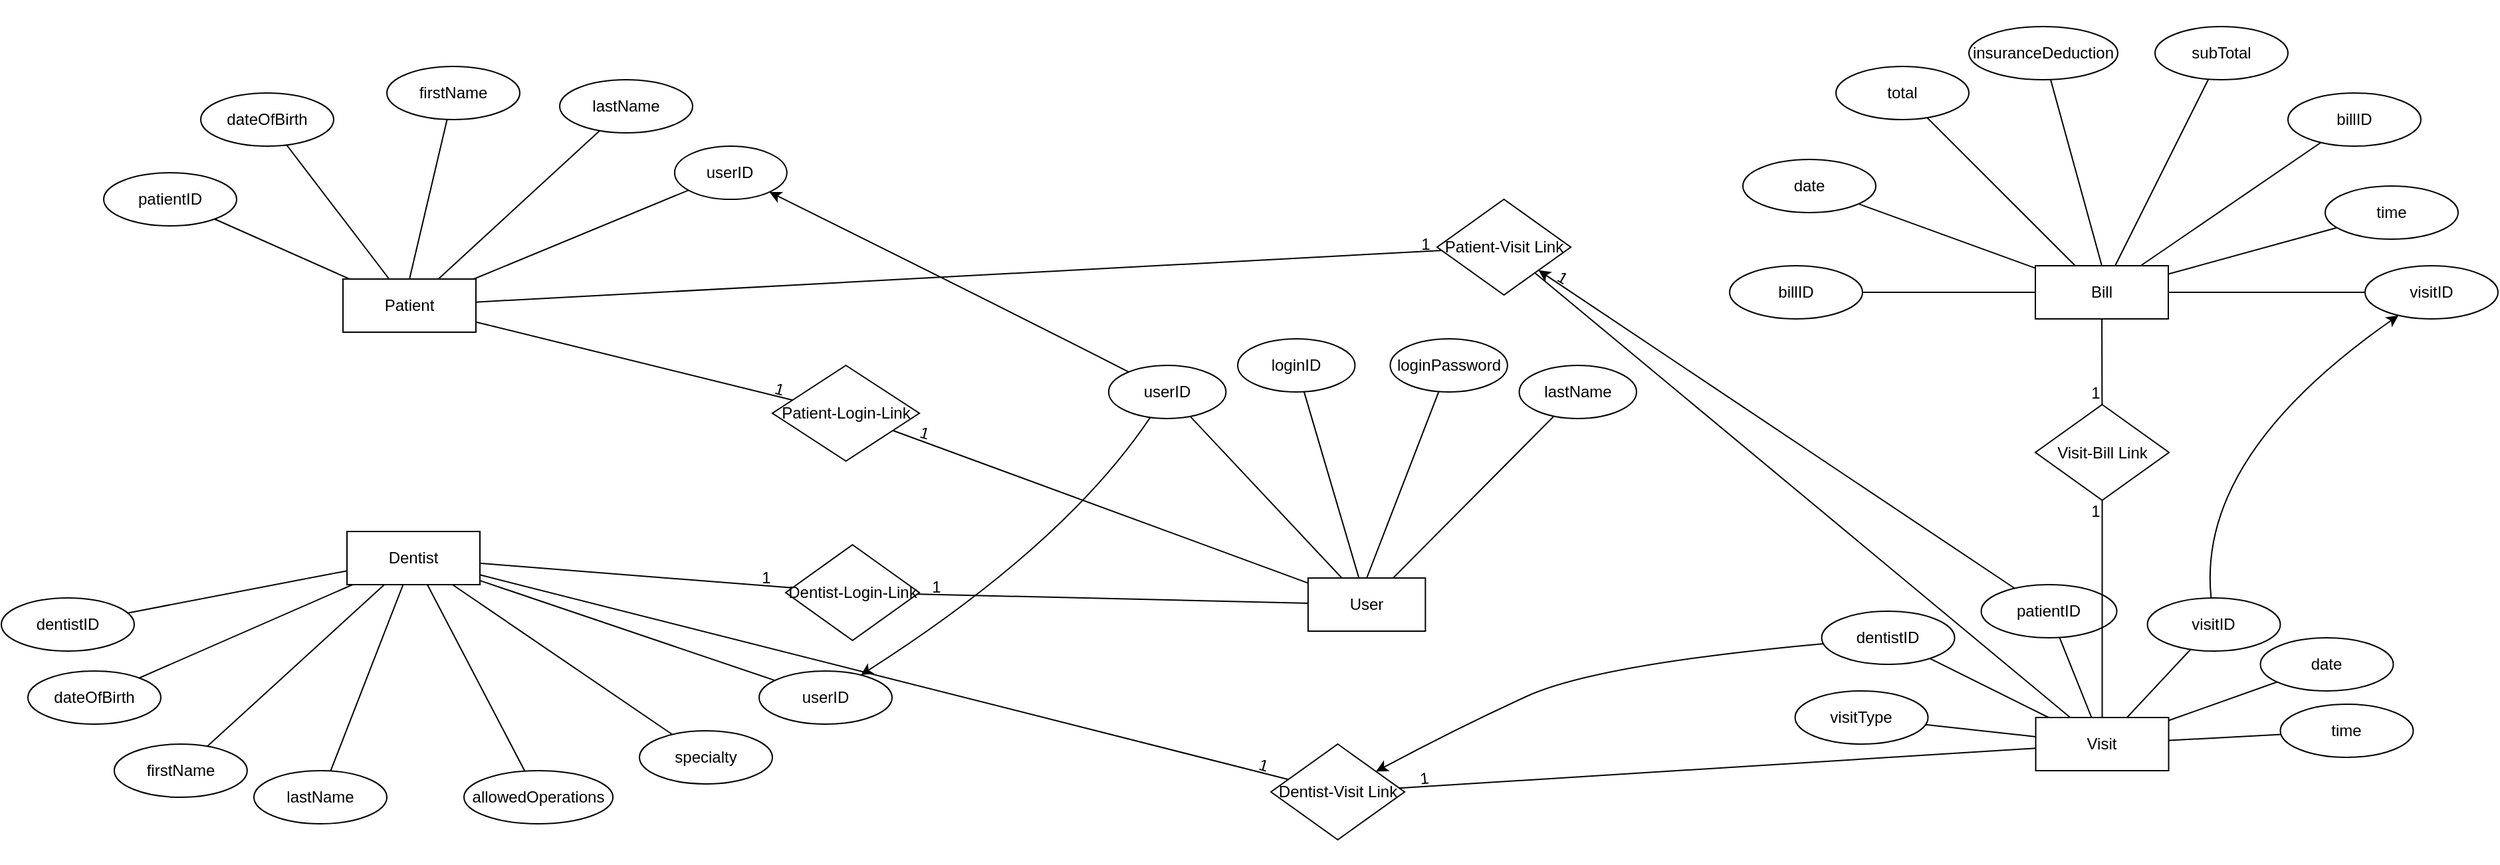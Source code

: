 <mxfile version="24.8.0">
  <diagram name="Page-1" id="uEcrJ6mdZMf3yO1zMUEK">
    <mxGraphModel dx="2819" dy="958" grid="1" gridSize="10" guides="1" tooltips="1" connect="1" arrows="1" fold="1" page="1" pageScale="1" pageWidth="850" pageHeight="1100" math="0" shadow="0">
      <root>
        <mxCell id="0" />
        <mxCell id="1" parent="0" />
        <mxCell id="ZCqKGvdl4RqwIxp5rlYQ-25" value="" style="group" parent="1" vertex="1" connectable="0">
          <mxGeometry x="840" y="190" width="578" height="250" as="geometry" />
        </mxCell>
        <mxCell id="ZCqKGvdl4RqwIxp5rlYQ-8" value="Bill" style="whiteSpace=wrap;html=1;align=center;" parent="ZCqKGvdl4RqwIxp5rlYQ-25" vertex="1">
          <mxGeometry x="230" y="200" width="100" height="40" as="geometry" />
        </mxCell>
        <mxCell id="ZCqKGvdl4RqwIxp5rlYQ-9" value="" style="endArrow=none;html=1;rounded=0;fontSize=12;startSize=8;endSize=8;curved=1;" parent="ZCqKGvdl4RqwIxp5rlYQ-25" source="ZCqKGvdl4RqwIxp5rlYQ-8" target="ZCqKGvdl4RqwIxp5rlYQ-10" edge="1">
          <mxGeometry relative="1" as="geometry">
            <mxPoint x="300" y="160" as="sourcePoint" />
            <mxPoint x="460" y="120" as="targetPoint" />
          </mxGeometry>
        </mxCell>
        <mxCell id="ZCqKGvdl4RqwIxp5rlYQ-10" value="billID" style="ellipse;whiteSpace=wrap;html=1;align=center;" parent="ZCqKGvdl4RqwIxp5rlYQ-25" vertex="1">
          <mxGeometry x="420" y="70" width="100" height="40" as="geometry" />
        </mxCell>
        <mxCell id="ZCqKGvdl4RqwIxp5rlYQ-11" value="" style="endArrow=none;html=1;rounded=0;fontSize=12;startSize=8;endSize=8;curved=1;" parent="ZCqKGvdl4RqwIxp5rlYQ-25" source="ZCqKGvdl4RqwIxp5rlYQ-8" target="ZCqKGvdl4RqwIxp5rlYQ-12" edge="1">
          <mxGeometry relative="1" as="geometry">
            <mxPoint x="230" y="120" as="sourcePoint" />
            <mxPoint x="368" y="40" as="targetPoint" />
          </mxGeometry>
        </mxCell>
        <mxCell id="ZCqKGvdl4RqwIxp5rlYQ-12" value="subTotal" style="ellipse;whiteSpace=wrap;html=1;align=center;" parent="ZCqKGvdl4RqwIxp5rlYQ-25" vertex="1">
          <mxGeometry x="320" y="20" width="100" height="40" as="geometry" />
        </mxCell>
        <mxCell id="ZCqKGvdl4RqwIxp5rlYQ-13" value="" style="endArrow=none;html=1;rounded=0;fontSize=12;startSize=8;endSize=8;curved=1;exitX=0.5;exitY=0;exitDx=0;exitDy=0;" parent="ZCqKGvdl4RqwIxp5rlYQ-25" source="ZCqKGvdl4RqwIxp5rlYQ-8" target="ZCqKGvdl4RqwIxp5rlYQ-14" edge="1">
          <mxGeometry relative="1" as="geometry">
            <mxPoint x="100" y="100" as="sourcePoint" />
            <mxPoint x="238" y="20" as="targetPoint" />
          </mxGeometry>
        </mxCell>
        <mxCell id="ZCqKGvdl4RqwIxp5rlYQ-14" value="insuranceDeduction" style="ellipse;whiteSpace=wrap;html=1;align=center;" parent="ZCqKGvdl4RqwIxp5rlYQ-25" vertex="1">
          <mxGeometry x="180" y="20" width="112" height="40" as="geometry" />
        </mxCell>
        <mxCell id="ZCqKGvdl4RqwIxp5rlYQ-15" value="" style="endArrow=none;html=1;rounded=0;fontSize=12;startSize=8;endSize=8;curved=1;" parent="ZCqKGvdl4RqwIxp5rlYQ-25" source="ZCqKGvdl4RqwIxp5rlYQ-8" target="ZCqKGvdl4RqwIxp5rlYQ-16" edge="1">
          <mxGeometry relative="1" as="geometry">
            <mxPoint x="259.797" y="220" as="sourcePoint" />
            <mxPoint x="120" y="40" as="targetPoint" />
          </mxGeometry>
        </mxCell>
        <mxCell id="ZCqKGvdl4RqwIxp5rlYQ-16" value="total" style="ellipse;whiteSpace=wrap;html=1;align=center;" parent="ZCqKGvdl4RqwIxp5rlYQ-25" vertex="1">
          <mxGeometry x="80" y="50" width="100" height="40" as="geometry" />
        </mxCell>
        <mxCell id="ZCqKGvdl4RqwIxp5rlYQ-17" value="" style="endArrow=none;html=1;rounded=0;fontSize=12;startSize=8;endSize=8;curved=1;" parent="ZCqKGvdl4RqwIxp5rlYQ-25" source="ZCqKGvdl4RqwIxp5rlYQ-8" target="ZCqKGvdl4RqwIxp5rlYQ-18" edge="1">
          <mxGeometry relative="1" as="geometry">
            <mxPoint x="-118" y="170" as="sourcePoint" />
            <mxPoint x="20" y="90" as="targetPoint" />
          </mxGeometry>
        </mxCell>
        <mxCell id="ZCqKGvdl4RqwIxp5rlYQ-18" value="date" style="ellipse;whiteSpace=wrap;html=1;align=center;" parent="ZCqKGvdl4RqwIxp5rlYQ-25" vertex="1">
          <mxGeometry x="10" y="120" width="100" height="40" as="geometry" />
        </mxCell>
        <mxCell id="ZCqKGvdl4RqwIxp5rlYQ-19" value="" style="endArrow=none;html=1;rounded=0;fontSize=12;startSize=8;endSize=8;curved=1;" parent="ZCqKGvdl4RqwIxp5rlYQ-25" source="ZCqKGvdl4RqwIxp5rlYQ-8" target="ZCqKGvdl4RqwIxp5rlYQ-20" edge="1">
          <mxGeometry relative="1" as="geometry">
            <mxPoint x="372" y="250" as="sourcePoint" />
            <mxPoint x="510" y="170" as="targetPoint" />
          </mxGeometry>
        </mxCell>
        <mxCell id="ZCqKGvdl4RqwIxp5rlYQ-20" value="time" style="ellipse;whiteSpace=wrap;html=1;align=center;" parent="ZCqKGvdl4RqwIxp5rlYQ-25" vertex="1">
          <mxGeometry x="448" y="140" width="100" height="40" as="geometry" />
        </mxCell>
        <mxCell id="ZCqKGvdl4RqwIxp5rlYQ-21" value="" style="endArrow=none;html=1;rounded=0;fontSize=12;startSize=8;endSize=8;curved=1;" parent="ZCqKGvdl4RqwIxp5rlYQ-25" source="ZCqKGvdl4RqwIxp5rlYQ-8" target="ZCqKGvdl4RqwIxp5rlYQ-22" edge="1">
          <mxGeometry relative="1" as="geometry">
            <mxPoint x="115" y="141.581" as="sourcePoint" />
            <mxPoint x="5" y="160" as="targetPoint" />
          </mxGeometry>
        </mxCell>
        <mxCell id="ZCqKGvdl4RqwIxp5rlYQ-22" value="billID" style="ellipse;whiteSpace=wrap;html=1;align=center;" parent="ZCqKGvdl4RqwIxp5rlYQ-25" vertex="1">
          <mxGeometry y="200" width="100" height="40" as="geometry" />
        </mxCell>
        <mxCell id="ZCqKGvdl4RqwIxp5rlYQ-23" value="" style="endArrow=none;html=1;rounded=0;fontSize=12;startSize=8;endSize=8;curved=1;" parent="ZCqKGvdl4RqwIxp5rlYQ-25" source="ZCqKGvdl4RqwIxp5rlYQ-8" target="ZCqKGvdl4RqwIxp5rlYQ-24" edge="1">
          <mxGeometry relative="1" as="geometry">
            <mxPoint x="360" y="310" as="sourcePoint" />
            <mxPoint x="498" y="230" as="targetPoint" />
          </mxGeometry>
        </mxCell>
        <mxCell id="ZCqKGvdl4RqwIxp5rlYQ-24" value="visitID" style="ellipse;whiteSpace=wrap;html=1;align=center;" parent="ZCqKGvdl4RqwIxp5rlYQ-25" vertex="1">
          <mxGeometry x="478" y="200" width="100" height="40" as="geometry" />
        </mxCell>
        <mxCell id="ZCqKGvdl4RqwIxp5rlYQ-26" value="" style="group" parent="1" vertex="1" connectable="0">
          <mxGeometry x="-433" y="200" width="578" height="250" as="geometry" />
        </mxCell>
        <mxCell id="ZCqKGvdl4RqwIxp5rlYQ-27" value="Patient" style="whiteSpace=wrap;html=1;align=center;" parent="ZCqKGvdl4RqwIxp5rlYQ-26" vertex="1">
          <mxGeometry x="230" y="200" width="100" height="40" as="geometry" />
        </mxCell>
        <mxCell id="ZCqKGvdl4RqwIxp5rlYQ-30" value="" style="endArrow=none;html=1;rounded=0;fontSize=12;startSize=8;endSize=8;curved=1;" parent="ZCqKGvdl4RqwIxp5rlYQ-26" source="ZCqKGvdl4RqwIxp5rlYQ-27" target="ZCqKGvdl4RqwIxp5rlYQ-31" edge="1">
          <mxGeometry relative="1" as="geometry">
            <mxPoint x="230" y="120" as="sourcePoint" />
            <mxPoint x="368" y="40" as="targetPoint" />
          </mxGeometry>
        </mxCell>
        <mxCell id="ZCqKGvdl4RqwIxp5rlYQ-31" value="lastName" style="ellipse;whiteSpace=wrap;html=1;align=center;" parent="ZCqKGvdl4RqwIxp5rlYQ-26" vertex="1">
          <mxGeometry x="393" y="50" width="100" height="40" as="geometry" />
        </mxCell>
        <mxCell id="ZCqKGvdl4RqwIxp5rlYQ-32" value="" style="endArrow=none;html=1;rounded=0;fontSize=12;startSize=8;endSize=8;curved=1;exitX=0.5;exitY=0;exitDx=0;exitDy=0;" parent="ZCqKGvdl4RqwIxp5rlYQ-26" source="ZCqKGvdl4RqwIxp5rlYQ-27" target="ZCqKGvdl4RqwIxp5rlYQ-33" edge="1">
          <mxGeometry relative="1" as="geometry">
            <mxPoint x="100" y="100" as="sourcePoint" />
            <mxPoint x="238" y="20" as="targetPoint" />
          </mxGeometry>
        </mxCell>
        <mxCell id="ZCqKGvdl4RqwIxp5rlYQ-33" value="firstName" style="ellipse;whiteSpace=wrap;html=1;align=center;" parent="ZCqKGvdl4RqwIxp5rlYQ-26" vertex="1">
          <mxGeometry x="263" y="40" width="100" height="40" as="geometry" />
        </mxCell>
        <mxCell id="ZCqKGvdl4RqwIxp5rlYQ-34" value="" style="endArrow=none;html=1;rounded=0;fontSize=12;startSize=8;endSize=8;curved=1;" parent="ZCqKGvdl4RqwIxp5rlYQ-26" source="ZCqKGvdl4RqwIxp5rlYQ-27" target="ZCqKGvdl4RqwIxp5rlYQ-35" edge="1">
          <mxGeometry relative="1" as="geometry">
            <mxPoint x="259.797" y="220" as="sourcePoint" />
            <mxPoint x="120" y="40" as="targetPoint" />
          </mxGeometry>
        </mxCell>
        <mxCell id="ZCqKGvdl4RqwIxp5rlYQ-35" value="dateOfBirth" style="ellipse;whiteSpace=wrap;html=1;align=center;" parent="ZCqKGvdl4RqwIxp5rlYQ-26" vertex="1">
          <mxGeometry x="123" y="60" width="100" height="40" as="geometry" />
        </mxCell>
        <mxCell id="ZCqKGvdl4RqwIxp5rlYQ-40" value="" style="endArrow=none;html=1;rounded=0;fontSize=12;startSize=8;endSize=8;curved=1;" parent="ZCqKGvdl4RqwIxp5rlYQ-26" source="ZCqKGvdl4RqwIxp5rlYQ-27" target="ZCqKGvdl4RqwIxp5rlYQ-41" edge="1">
          <mxGeometry relative="1" as="geometry">
            <mxPoint x="115" y="141.581" as="sourcePoint" />
            <mxPoint x="5" y="160" as="targetPoint" />
          </mxGeometry>
        </mxCell>
        <mxCell id="ZCqKGvdl4RqwIxp5rlYQ-41" value="patientID" style="ellipse;whiteSpace=wrap;html=1;align=center;" parent="ZCqKGvdl4RqwIxp5rlYQ-26" vertex="1">
          <mxGeometry x="50" y="120" width="100" height="40" as="geometry" />
        </mxCell>
        <mxCell id="GO0dVXzbmXSwMS4jJn_O-68" value="userID" style="ellipse;whiteSpace=wrap;html=1;align=center;" vertex="1" parent="ZCqKGvdl4RqwIxp5rlYQ-26">
          <mxGeometry x="479.458" y="100" width="84.429" height="40" as="geometry" />
        </mxCell>
        <mxCell id="GO0dVXzbmXSwMS4jJn_O-69" value="" style="endArrow=none;html=1;rounded=0;fontSize=12;startSize=8;endSize=8;curved=1;" edge="1" target="GO0dVXzbmXSwMS4jJn_O-68" parent="ZCqKGvdl4RqwIxp5rlYQ-26" source="ZCqKGvdl4RqwIxp5rlYQ-27">
          <mxGeometry relative="1" as="geometry">
            <mxPoint x="299.997" y="250" as="sourcePoint" />
            <mxPoint x="373.921" y="180" as="targetPoint" />
          </mxGeometry>
        </mxCell>
        <mxCell id="ZCqKGvdl4RqwIxp5rlYQ-71" value="" style="group" parent="1" vertex="1" connectable="0">
          <mxGeometry x="829.27" y="580" width="582" height="260" as="geometry" />
        </mxCell>
        <mxCell id="ZCqKGvdl4RqwIxp5rlYQ-72" value="Visit" style="whiteSpace=wrap;html=1;align=center;" parent="ZCqKGvdl4RqwIxp5rlYQ-71" vertex="1">
          <mxGeometry x="241" y="150" width="100" height="40" as="geometry" />
        </mxCell>
        <mxCell id="ZCqKGvdl4RqwIxp5rlYQ-77" value="" style="endArrow=none;html=1;rounded=0;fontSize=12;startSize=8;endSize=8;curved=1;" parent="ZCqKGvdl4RqwIxp5rlYQ-71" source="ZCqKGvdl4RqwIxp5rlYQ-72" target="ZCqKGvdl4RqwIxp5rlYQ-78" edge="1">
          <mxGeometry relative="1" as="geometry">
            <mxPoint x="239.154" y="140.0" as="sourcePoint" />
            <mxPoint x="397.846" y="46.635" as="targetPoint" />
          </mxGeometry>
        </mxCell>
        <mxCell id="ZCqKGvdl4RqwIxp5rlYQ-78" value="patientID" style="ellipse;whiteSpace=wrap;html=1;align=center;" parent="ZCqKGvdl4RqwIxp5rlYQ-71" vertex="1">
          <mxGeometry x="200" y="50" width="102" height="40" as="geometry" />
        </mxCell>
        <mxCell id="ZCqKGvdl4RqwIxp5rlYQ-81" value="" style="endArrow=none;html=1;rounded=0;fontSize=12;startSize=8;endSize=8;curved=1;" parent="ZCqKGvdl4RqwIxp5rlYQ-71" source="ZCqKGvdl4RqwIxp5rlYQ-72" target="ZCqKGvdl4RqwIxp5rlYQ-82" edge="1">
          <mxGeometry relative="1" as="geometry">
            <mxPoint x="-118" y="170" as="sourcePoint" />
            <mxPoint x="20" y="90" as="targetPoint" />
          </mxGeometry>
        </mxCell>
        <mxCell id="ZCqKGvdl4RqwIxp5rlYQ-82" value="date" style="ellipse;whiteSpace=wrap;html=1;align=center;" parent="ZCqKGvdl4RqwIxp5rlYQ-71" vertex="1">
          <mxGeometry x="410" y="90" width="100" height="40" as="geometry" />
        </mxCell>
        <mxCell id="ZCqKGvdl4RqwIxp5rlYQ-83" value="" style="endArrow=none;html=1;rounded=0;fontSize=12;startSize=8;endSize=8;curved=1;" parent="ZCqKGvdl4RqwIxp5rlYQ-71" source="ZCqKGvdl4RqwIxp5rlYQ-72" target="ZCqKGvdl4RqwIxp5rlYQ-84" edge="1">
          <mxGeometry relative="1" as="geometry">
            <mxPoint x="372" y="250" as="sourcePoint" />
            <mxPoint x="510" y="170" as="targetPoint" />
          </mxGeometry>
        </mxCell>
        <mxCell id="ZCqKGvdl4RqwIxp5rlYQ-84" value="time" style="ellipse;whiteSpace=wrap;html=1;align=center;" parent="ZCqKGvdl4RqwIxp5rlYQ-71" vertex="1">
          <mxGeometry x="425" y="140" width="100" height="40" as="geometry" />
        </mxCell>
        <mxCell id="ZCqKGvdl4RqwIxp5rlYQ-85" value="" style="endArrow=none;html=1;rounded=0;fontSize=12;startSize=8;endSize=8;curved=1;" parent="ZCqKGvdl4RqwIxp5rlYQ-71" source="ZCqKGvdl4RqwIxp5rlYQ-72" target="ZCqKGvdl4RqwIxp5rlYQ-86" edge="1">
          <mxGeometry relative="1" as="geometry">
            <mxPoint x="115" y="141.581" as="sourcePoint" />
            <mxPoint x="5" y="160" as="targetPoint" />
          </mxGeometry>
        </mxCell>
        <mxCell id="ZCqKGvdl4RqwIxp5rlYQ-86" value="dentistID" style="ellipse;whiteSpace=wrap;html=1;align=center;" parent="ZCqKGvdl4RqwIxp5rlYQ-71" vertex="1">
          <mxGeometry x="80" y="70" width="100" height="40" as="geometry" />
        </mxCell>
        <mxCell id="GO0dVXzbmXSwMS4jJn_O-61" value="" style="endArrow=none;html=1;rounded=0;fontSize=12;startSize=8;endSize=8;curved=1;" edge="1" parent="ZCqKGvdl4RqwIxp5rlYQ-71" source="ZCqKGvdl4RqwIxp5rlYQ-72" target="GO0dVXzbmXSwMS4jJn_O-62">
          <mxGeometry relative="1" as="geometry">
            <mxPoint x="235" y="185" as="sourcePoint" />
            <mxPoint x="139" y="140" as="targetPoint" />
          </mxGeometry>
        </mxCell>
        <mxCell id="GO0dVXzbmXSwMS4jJn_O-62" value="visitID" style="ellipse;whiteSpace=wrap;html=1;align=center;" vertex="1" parent="ZCqKGvdl4RqwIxp5rlYQ-71">
          <mxGeometry x="325" y="60" width="100" height="40" as="geometry" />
        </mxCell>
        <mxCell id="GO0dVXzbmXSwMS4jJn_O-65" value="" style="endArrow=none;html=1;rounded=0;fontSize=12;startSize=8;endSize=8;curved=1;" edge="1" target="GO0dVXzbmXSwMS4jJn_O-66" parent="ZCqKGvdl4RqwIxp5rlYQ-71" source="ZCqKGvdl4RqwIxp5rlYQ-72">
          <mxGeometry relative="1" as="geometry">
            <mxPoint x="280" y="123.5" as="sourcePoint" />
            <mxPoint x="25" y="246.5" as="targetPoint" />
          </mxGeometry>
        </mxCell>
        <mxCell id="GO0dVXzbmXSwMS4jJn_O-66" value="visitType" style="ellipse;whiteSpace=wrap;html=1;align=center;" vertex="1" parent="ZCqKGvdl4RqwIxp5rlYQ-71">
          <mxGeometry x="60" y="130" width="100" height="40" as="geometry" />
        </mxCell>
        <mxCell id="GO0dVXzbmXSwMS4jJn_O-15" value="" style="group" vertex="1" connectable="0" parent="1">
          <mxGeometry x="320" y="425" width="510" height="250" as="geometry" />
        </mxCell>
        <mxCell id="GO0dVXzbmXSwMS4jJn_O-16" value="User" style="whiteSpace=wrap;html=1;align=center;" vertex="1" parent="GO0dVXzbmXSwMS4jJn_O-15">
          <mxGeometry x="202.941" y="200" width="88.235" height="40" as="geometry" />
        </mxCell>
        <mxCell id="GO0dVXzbmXSwMS4jJn_O-17" value="" style="endArrow=none;html=1;rounded=0;fontSize=12;startSize=8;endSize=8;curved=1;" edge="1" parent="GO0dVXzbmXSwMS4jJn_O-15" source="GO0dVXzbmXSwMS4jJn_O-16" target="GO0dVXzbmXSwMS4jJn_O-18">
          <mxGeometry relative="1" as="geometry">
            <mxPoint x="202.941" y="120" as="sourcePoint" />
            <mxPoint x="324.706" y="40" as="targetPoint" />
          </mxGeometry>
        </mxCell>
        <mxCell id="GO0dVXzbmXSwMS4jJn_O-18" value="lastName" style="ellipse;whiteSpace=wrap;html=1;align=center;" vertex="1" parent="GO0dVXzbmXSwMS4jJn_O-15">
          <mxGeometry x="361.765" y="40" width="88.235" height="40" as="geometry" />
        </mxCell>
        <mxCell id="GO0dVXzbmXSwMS4jJn_O-19" value="" style="endArrow=none;html=1;rounded=0;fontSize=12;startSize=8;endSize=8;curved=1;exitX=0.5;exitY=0;exitDx=0;exitDy=0;" edge="1" parent="GO0dVXzbmXSwMS4jJn_O-15" source="GO0dVXzbmXSwMS4jJn_O-16" target="GO0dVXzbmXSwMS4jJn_O-20">
          <mxGeometry relative="1" as="geometry">
            <mxPoint x="88.235" y="100" as="sourcePoint" />
            <mxPoint x="210" y="20" as="targetPoint" />
          </mxGeometry>
        </mxCell>
        <mxCell id="GO0dVXzbmXSwMS4jJn_O-20" value="loginPassword" style="ellipse;whiteSpace=wrap;html=1;align=center;" vertex="1" parent="GO0dVXzbmXSwMS4jJn_O-15">
          <mxGeometry x="264.706" y="20" width="88.235" height="40" as="geometry" />
        </mxCell>
        <mxCell id="GO0dVXzbmXSwMS4jJn_O-21" value="" style="endArrow=none;html=1;rounded=0;fontSize=12;startSize=8;endSize=8;curved=1;" edge="1" parent="GO0dVXzbmXSwMS4jJn_O-15" source="GO0dVXzbmXSwMS4jJn_O-16" target="GO0dVXzbmXSwMS4jJn_O-22">
          <mxGeometry relative="1" as="geometry">
            <mxPoint x="229.233" y="220" as="sourcePoint" />
            <mxPoint x="105.882" y="40" as="targetPoint" />
          </mxGeometry>
        </mxCell>
        <mxCell id="GO0dVXzbmXSwMS4jJn_O-22" value="loginID" style="ellipse;whiteSpace=wrap;html=1;align=center;" vertex="1" parent="GO0dVXzbmXSwMS4jJn_O-15">
          <mxGeometry x="150" y="20" width="88.235" height="40" as="geometry" />
        </mxCell>
        <mxCell id="GO0dVXzbmXSwMS4jJn_O-23" value="" style="endArrow=none;html=1;rounded=0;fontSize=12;startSize=8;endSize=8;curved=1;" edge="1" parent="GO0dVXzbmXSwMS4jJn_O-15" source="GO0dVXzbmXSwMS4jJn_O-16" target="GO0dVXzbmXSwMS4jJn_O-24">
          <mxGeometry relative="1" as="geometry">
            <mxPoint x="101.471" y="141.581" as="sourcePoint" />
            <mxPoint x="4.412" y="160" as="targetPoint" />
          </mxGeometry>
        </mxCell>
        <mxCell id="GO0dVXzbmXSwMS4jJn_O-24" value="userID" style="ellipse;whiteSpace=wrap;html=1;align=center;" vertex="1" parent="GO0dVXzbmXSwMS4jJn_O-15">
          <mxGeometry x="52.941" y="40" width="88.235" height="40" as="geometry" />
        </mxCell>
        <mxCell id="GO0dVXzbmXSwMS4jJn_O-63" value="&amp;nbsp;" style="text;html=1;align=center;verticalAlign=middle;resizable=0;points=[];autosize=1;strokeColor=none;fillColor=none;" vertex="1" parent="1">
          <mxGeometry x="495" y="328" width="30" height="30" as="geometry" />
        </mxCell>
        <mxCell id="GO0dVXzbmXSwMS4jJn_O-82" value="" style="endArrow=none;html=1;rounded=0;" edge="1" target="GO0dVXzbmXSwMS4jJn_O-81" parent="1" source="GO0dVXzbmXSwMS4jJn_O-16">
          <mxGeometry width="50" height="50" relative="1" as="geometry">
            <mxPoint x="518" y="379" as="sourcePoint" />
            <mxPoint x="511" y="142" as="targetPoint" />
          </mxGeometry>
        </mxCell>
        <mxCell id="GO0dVXzbmXSwMS4jJn_O-88" value="" style="curved=1;endArrow=classic;html=1;rounded=0;" edge="1" parent="1" source="GO0dVXzbmXSwMS4jJn_O-24" target="GO0dVXzbmXSwMS4jJn_O-68">
          <mxGeometry width="50" height="50" relative="1" as="geometry">
            <mxPoint x="310" y="530" as="sourcePoint" />
            <mxPoint x="75.357" y="392.386" as="targetPoint" />
            <Array as="points">
              <mxPoint x="330" y="440" />
            </Array>
          </mxGeometry>
        </mxCell>
        <mxCell id="GO0dVXzbmXSwMS4jJn_O-106" value="Dentist-Visit Link" style="rhombus;whiteSpace=wrap;html=1;" vertex="1" parent="1">
          <mxGeometry x="495" y="750" width="100.54" height="72" as="geometry" />
        </mxCell>
        <mxCell id="GO0dVXzbmXSwMS4jJn_O-107" value="" style="endArrow=none;html=1;rounded=0;" edge="1" source="GO0dVXzbmXSwMS4jJn_O-106" parent="1" target="ZCqKGvdl4RqwIxp5rlYQ-60">
          <mxGeometry width="50" height="50" relative="1" as="geometry">
            <mxPoint x="900" y="895.37" as="sourcePoint" />
            <mxPoint x="-210" y="709.999" as="targetPoint" />
          </mxGeometry>
        </mxCell>
        <mxCell id="GO0dVXzbmXSwMS4jJn_O-108" value="" style="endArrow=none;html=1;rounded=0;" edge="1" target="GO0dVXzbmXSwMS4jJn_O-106" parent="1" source="ZCqKGvdl4RqwIxp5rlYQ-72">
          <mxGeometry width="50" height="50" relative="1" as="geometry">
            <mxPoint x="781" y="734.625" as="sourcePoint" />
            <mxPoint x="667" y="625.37" as="targetPoint" />
          </mxGeometry>
        </mxCell>
        <mxCell id="GO0dVXzbmXSwMS4jJn_O-109" value="" style="endArrow=none;html=1;rounded=0;" edge="1" target="GO0dVXzbmXSwMS4jJn_O-110" parent="1" source="ZCqKGvdl4RqwIxp5rlYQ-72">
          <mxGeometry width="50" height="50" relative="1" as="geometry">
            <mxPoint x="1311" y="439" as="sourcePoint" />
            <mxPoint x="987" y="310.37" as="targetPoint" />
          </mxGeometry>
        </mxCell>
        <mxCell id="GO0dVXzbmXSwMS4jJn_O-110" value="Patient-Visit Link" style="rhombus;whiteSpace=wrap;html=1;" vertex="1" parent="1">
          <mxGeometry x="620" y="340" width="100.54" height="72" as="geometry" />
        </mxCell>
        <mxCell id="GO0dVXzbmXSwMS4jJn_O-111" value="" style="endArrow=none;html=1;rounded=0;" edge="1" source="GO0dVXzbmXSwMS4jJn_O-110" parent="1" target="ZCqKGvdl4RqwIxp5rlYQ-27">
          <mxGeometry width="50" height="50" relative="1" as="geometry">
            <mxPoint x="1220" y="580.37" as="sourcePoint" />
            <mxPoint x="320" y="420" as="targetPoint" />
          </mxGeometry>
        </mxCell>
        <mxCell id="GO0dVXzbmXSwMS4jJn_O-112" value="" style="curved=1;endArrow=classic;html=1;rounded=0;" edge="1" parent="1" source="ZCqKGvdl4RqwIxp5rlYQ-78" target="GO0dVXzbmXSwMS4jJn_O-110">
          <mxGeometry width="50" height="50" relative="1" as="geometry">
            <mxPoint x="1104" y="517" as="sourcePoint" />
            <mxPoint x="920" y="556" as="targetPoint" />
            <Array as="points">
              <mxPoint x="960" y="570" />
            </Array>
          </mxGeometry>
        </mxCell>
        <mxCell id="GO0dVXzbmXSwMS4jJn_O-113" value="" style="curved=1;endArrow=classic;html=1;rounded=0;" edge="1" parent="1" source="ZCqKGvdl4RqwIxp5rlYQ-86" target="GO0dVXzbmXSwMS4jJn_O-106">
          <mxGeometry width="50" height="50" relative="1" as="geometry">
            <mxPoint x="804" y="711" as="sourcePoint" />
            <mxPoint x="620" y="750" as="targetPoint" />
            <Array as="points">
              <mxPoint x="740" y="690" />
              <mxPoint x="635" y="738" />
            </Array>
          </mxGeometry>
        </mxCell>
        <mxCell id="GO0dVXzbmXSwMS4jJn_O-114" value="Visit-Bill Link" style="rhombus;whiteSpace=wrap;html=1;" vertex="1" parent="1">
          <mxGeometry x="1070" y="494.5" width="100.54" height="72" as="geometry" />
        </mxCell>
        <mxCell id="GO0dVXzbmXSwMS4jJn_O-115" value="" style="endArrow=none;html=1;rounded=0;" edge="1" target="GO0dVXzbmXSwMS4jJn_O-114" parent="1" source="ZCqKGvdl4RqwIxp5rlYQ-72">
          <mxGeometry width="50" height="50" relative="1" as="geometry">
            <mxPoint x="1264" y="573.5" as="sourcePoint" />
            <mxPoint x="1257" y="376.5" as="targetPoint" />
          </mxGeometry>
        </mxCell>
        <mxCell id="GO0dVXzbmXSwMS4jJn_O-116" value="" style="endArrow=none;html=1;rounded=0;" edge="1" source="GO0dVXzbmXSwMS4jJn_O-114" parent="1" target="ZCqKGvdl4RqwIxp5rlYQ-8">
          <mxGeometry width="50" height="50" relative="1" as="geometry">
            <mxPoint x="1490" y="646.5" as="sourcePoint" />
            <mxPoint x="1050" y="476.5" as="targetPoint" />
          </mxGeometry>
        </mxCell>
        <mxCell id="GO0dVXzbmXSwMS4jJn_O-117" value="" style="curved=1;endArrow=classic;html=1;rounded=0;" edge="1" parent="1" source="GO0dVXzbmXSwMS4jJn_O-62" target="ZCqKGvdl4RqwIxp5rlYQ-24">
          <mxGeometry width="50" height="50" relative="1" as="geometry">
            <mxPoint x="1388" y="471.5" as="sourcePoint" />
            <mxPoint x="1130" y="566.5" as="targetPoint" />
            <Array as="points">
              <mxPoint x="1191" y="533.5" />
            </Array>
          </mxGeometry>
        </mxCell>
        <mxCell id="GO0dVXzbmXSwMS4jJn_O-120" value="" style="curved=1;endArrow=classic;html=1;rounded=0;" edge="1" parent="1" source="GO0dVXzbmXSwMS4jJn_O-24" target="GO0dVXzbmXSwMS4jJn_O-59">
          <mxGeometry width="50" height="50" relative="1" as="geometry">
            <mxPoint x="418" y="621" as="sourcePoint" />
            <mxPoint x="240.452" y="673.488" as="targetPoint" />
            <Array as="points">
              <mxPoint x="340" y="600" />
            </Array>
          </mxGeometry>
        </mxCell>
        <mxCell id="GO0dVXzbmXSwMS4jJn_O-76" value="" style="endArrow=none;html=1;rounded=0;" edge="1" source="GO0dVXzbmXSwMS4jJn_O-75" parent="1" target="GO0dVXzbmXSwMS4jJn_O-16">
          <mxGeometry width="50" height="50" relative="1" as="geometry">
            <mxPoint x="230" y="855" as="sourcePoint" />
            <mxPoint x="88.821" y="590" as="targetPoint" />
          </mxGeometry>
        </mxCell>
        <mxCell id="GO0dVXzbmXSwMS4jJn_O-9" value="" style="endArrow=none;html=1;rounded=0;fontSize=12;startSize=8;endSize=8;curved=1;" edge="1" parent="1" source="GO0dVXzbmXSwMS4jJn_O-81" target="ZCqKGvdl4RqwIxp5rlYQ-27">
          <mxGeometry relative="1" as="geometry">
            <mxPoint x="107.881" y="450.0" as="sourcePoint" />
            <mxPoint x="69.205" y="395.377" as="targetPoint" />
          </mxGeometry>
        </mxCell>
        <mxCell id="ZCqKGvdl4RqwIxp5rlYQ-59" value="" style="group" parent="1" vertex="1" connectable="0">
          <mxGeometry x="-375.06" y="590" width="748" height="250" as="geometry" />
        </mxCell>
        <mxCell id="ZCqKGvdl4RqwIxp5rlYQ-60" value="Dentist" style="whiteSpace=wrap;html=1;align=center;" parent="ZCqKGvdl4RqwIxp5rlYQ-59" vertex="1">
          <mxGeometry x="175.06" width="100" height="40" as="geometry" />
        </mxCell>
        <mxCell id="GO0dVXzbmXSwMS4jJn_O-55" value="" style="endArrow=none;html=1;rounded=0;fontSize=12;startSize=8;endSize=8;curved=1;" edge="1" parent="ZCqKGvdl4RqwIxp5rlYQ-59" source="ZCqKGvdl4RqwIxp5rlYQ-60" target="GO0dVXzbmXSwMS4jJn_O-56">
          <mxGeometry relative="1" as="geometry">
            <mxPoint x="380" y="70" as="sourcePoint" />
            <mxPoint x="489" y="231" as="targetPoint" />
          </mxGeometry>
        </mxCell>
        <mxCell id="GO0dVXzbmXSwMS4jJn_O-56" value="specialty" style="ellipse;whiteSpace=wrap;html=1;align=center;" vertex="1" parent="ZCqKGvdl4RqwIxp5rlYQ-59">
          <mxGeometry x="395.06" y="150" width="100" height="40" as="geometry" />
        </mxCell>
        <mxCell id="ZCqKGvdl4RqwIxp5rlYQ-70" value="allowedOperations" style="ellipse;whiteSpace=wrap;html=1;align=center;" parent="ZCqKGvdl4RqwIxp5rlYQ-59" vertex="1">
          <mxGeometry x="263.06" y="180" width="112.08" height="40" as="geometry" />
        </mxCell>
        <mxCell id="ZCqKGvdl4RqwIxp5rlYQ-62" value="lastName" style="ellipse;whiteSpace=wrap;html=1;align=center;" parent="ZCqKGvdl4RqwIxp5rlYQ-59" vertex="1">
          <mxGeometry x="105.06" y="180" width="100" height="40" as="geometry" />
        </mxCell>
        <mxCell id="ZCqKGvdl4RqwIxp5rlYQ-64" value="firstName" style="ellipse;whiteSpace=wrap;html=1;align=center;" parent="ZCqKGvdl4RqwIxp5rlYQ-59" vertex="1">
          <mxGeometry x="1.421e-14" y="160" width="100" height="40" as="geometry" />
        </mxCell>
        <mxCell id="ZCqKGvdl4RqwIxp5rlYQ-69" value="" style="endArrow=none;html=1;rounded=0;fontSize=12;startSize=8;endSize=8;curved=1;" parent="ZCqKGvdl4RqwIxp5rlYQ-59" source="ZCqKGvdl4RqwIxp5rlYQ-60" target="ZCqKGvdl4RqwIxp5rlYQ-70" edge="1">
          <mxGeometry relative="1" as="geometry">
            <mxPoint x="300.003" y="200" as="sourcePoint" />
            <mxPoint x="405.92" y="100" as="targetPoint" />
          </mxGeometry>
        </mxCell>
        <mxCell id="ZCqKGvdl4RqwIxp5rlYQ-61" value="" style="endArrow=none;html=1;rounded=0;fontSize=12;startSize=8;endSize=8;curved=1;" parent="ZCqKGvdl4RqwIxp5rlYQ-59" source="ZCqKGvdl4RqwIxp5rlYQ-60" target="ZCqKGvdl4RqwIxp5rlYQ-62" edge="1">
          <mxGeometry relative="1" as="geometry">
            <mxPoint x="230" y="120" as="sourcePoint" />
            <mxPoint x="368" y="40" as="targetPoint" />
          </mxGeometry>
        </mxCell>
        <mxCell id="ZCqKGvdl4RqwIxp5rlYQ-63" value="" style="endArrow=none;html=1;rounded=0;fontSize=12;startSize=8;endSize=8;curved=1;" parent="ZCqKGvdl4RqwIxp5rlYQ-59" source="ZCqKGvdl4RqwIxp5rlYQ-60" target="ZCqKGvdl4RqwIxp5rlYQ-64" edge="1">
          <mxGeometry relative="1" as="geometry">
            <mxPoint x="100" y="100" as="sourcePoint" />
            <mxPoint x="238" y="20" as="targetPoint" />
          </mxGeometry>
        </mxCell>
        <mxCell id="GO0dVXzbmXSwMS4jJn_O-59" value="userID" style="ellipse;whiteSpace=wrap;html=1;align=center;" vertex="1" parent="ZCqKGvdl4RqwIxp5rlYQ-59">
          <mxGeometry x="485.06" y="105" width="100" height="40" as="geometry" />
        </mxCell>
        <mxCell id="GO0dVXzbmXSwMS4jJn_O-58" value="" style="endArrow=none;html=1;rounded=0;fontSize=12;startSize=8;endSize=8;curved=1;" edge="1" parent="ZCqKGvdl4RqwIxp5rlYQ-59" source="ZCqKGvdl4RqwIxp5rlYQ-60" target="GO0dVXzbmXSwMS4jJn_O-59">
          <mxGeometry relative="1" as="geometry">
            <mxPoint x="350" y="30" as="sourcePoint" />
            <mxPoint x="525" y="143" as="targetPoint" />
          </mxGeometry>
        </mxCell>
        <mxCell id="GO0dVXzbmXSwMS4jJn_O-75" value="Dentist-Login-Link" style="rhombus;whiteSpace=wrap;html=1;" vertex="1" parent="ZCqKGvdl4RqwIxp5rlYQ-59">
          <mxGeometry x="505.06" y="10" width="100.54" height="72" as="geometry" />
        </mxCell>
        <mxCell id="GO0dVXzbmXSwMS4jJn_O-74" value="" style="endArrow=none;html=1;rounded=0;" edge="1" target="GO0dVXzbmXSwMS4jJn_O-75" parent="ZCqKGvdl4RqwIxp5rlYQ-59" source="ZCqKGvdl4RqwIxp5rlYQ-60">
          <mxGeometry width="50" height="50" relative="1" as="geometry">
            <mxPoint x="342.06" y="105" as="sourcePoint" />
            <mxPoint x="372.06" y="-5" as="targetPoint" />
          </mxGeometry>
        </mxCell>
        <mxCell id="GO0dVXzbmXSwMS4jJn_O-139" value="1" style="text;html=1;align=center;verticalAlign=middle;resizable=0;points=[];autosize=1;strokeColor=none;fillColor=none;rotation=0;" vertex="1" parent="ZCqKGvdl4RqwIxp5rlYQ-59">
          <mxGeometry x="475.06" y="20" width="30" height="30" as="geometry" />
        </mxCell>
        <mxCell id="GO0dVXzbmXSwMS4jJn_O-140" value="1" style="text;html=1;align=center;verticalAlign=middle;resizable=0;points=[];autosize=1;strokeColor=none;fillColor=none;rotation=0;" vertex="1" parent="ZCqKGvdl4RqwIxp5rlYQ-59">
          <mxGeometry x="602.6" y="27" width="30" height="30" as="geometry" />
        </mxCell>
        <mxCell id="GO0dVXzbmXSwMS4jJn_O-81" value="Patient-Login-Link" style="rhombus;whiteSpace=wrap;html=1;" vertex="1" parent="1">
          <mxGeometry x="120" y="465" width="110.54" height="72" as="geometry" />
        </mxCell>
        <mxCell id="ZCqKGvdl4RqwIxp5rlYQ-68" value="dentistID" style="ellipse;whiteSpace=wrap;html=1;align=center;" parent="1" vertex="1">
          <mxGeometry x="-460" y="640" width="100" height="40" as="geometry" />
        </mxCell>
        <mxCell id="ZCqKGvdl4RqwIxp5rlYQ-67" value="" style="endArrow=none;html=1;rounded=0;fontSize=12;startSize=8;endSize=8;curved=1;" parent="1" source="ZCqKGvdl4RqwIxp5rlYQ-60" target="ZCqKGvdl4RqwIxp5rlYQ-68" edge="1">
          <mxGeometry relative="1" as="geometry">
            <mxPoint x="-290.06" y="741.581" as="sourcePoint" />
            <mxPoint x="-400.06" y="760" as="targetPoint" />
          </mxGeometry>
        </mxCell>
        <mxCell id="ZCqKGvdl4RqwIxp5rlYQ-66" value="dateOfBirth" style="ellipse;whiteSpace=wrap;html=1;align=center;" parent="1" vertex="1">
          <mxGeometry x="-440" y="695" width="100" height="40" as="geometry" />
        </mxCell>
        <mxCell id="ZCqKGvdl4RqwIxp5rlYQ-65" value="" style="endArrow=none;html=1;rounded=0;fontSize=12;startSize=8;endSize=8;curved=1;" parent="1" source="ZCqKGvdl4RqwIxp5rlYQ-60" target="ZCqKGvdl4RqwIxp5rlYQ-66" edge="1">
          <mxGeometry relative="1" as="geometry">
            <mxPoint x="-115.263" y="810" as="sourcePoint" />
            <mxPoint x="-255.06" y="630" as="targetPoint" />
          </mxGeometry>
        </mxCell>
        <mxCell id="GO0dVXzbmXSwMS4jJn_O-135" value="1" style="text;html=1;align=center;verticalAlign=middle;resizable=0;points=[];autosize=1;strokeColor=none;fillColor=none;rotation=15;" vertex="1" parent="1">
          <mxGeometry x="219" y="501" width="30" height="30" as="geometry" />
        </mxCell>
        <mxCell id="GO0dVXzbmXSwMS4jJn_O-136" value="1" style="text;html=1;align=center;verticalAlign=middle;resizable=0;points=[];autosize=1;strokeColor=none;fillColor=none;rotation=15;" vertex="1" parent="1">
          <mxGeometry x="110" y="467.5" width="30" height="30" as="geometry" />
        </mxCell>
        <mxCell id="GO0dVXzbmXSwMS4jJn_O-141" value="1" style="text;html=1;align=center;verticalAlign=middle;resizable=0;points=[];autosize=1;strokeColor=none;fillColor=none;rotation=15;" vertex="1" parent="1">
          <mxGeometry x="474.0" y="751" width="30" height="30" as="geometry" />
        </mxCell>
        <mxCell id="GO0dVXzbmXSwMS4jJn_O-142" value="1" style="text;html=1;align=center;verticalAlign=middle;resizable=0;points=[];autosize=1;strokeColor=none;fillColor=none;rotation=-5;" vertex="1" parent="1">
          <mxGeometry x="594.54" y="761" width="30" height="30" as="geometry" />
        </mxCell>
        <mxCell id="GO0dVXzbmXSwMS4jJn_O-143" value="1" style="text;html=1;align=center;verticalAlign=middle;resizable=0;points=[];autosize=1;strokeColor=none;fillColor=none;rotation=0;" vertex="1" parent="1">
          <mxGeometry x="595.54" y="359" width="30" height="30" as="geometry" />
        </mxCell>
        <mxCell id="GO0dVXzbmXSwMS4jJn_O-144" value="1" style="text;html=1;align=center;verticalAlign=middle;resizable=0;points=[];autosize=1;strokeColor=none;fillColor=none;rotation=30;" vertex="1" parent="1">
          <mxGeometry x="699" y="384" width="30" height="30" as="geometry" />
        </mxCell>
        <mxCell id="GO0dVXzbmXSwMS4jJn_O-145" value="1" style="text;html=1;align=center;verticalAlign=middle;resizable=0;points=[];autosize=1;strokeColor=none;fillColor=none;rotation=0;" vertex="1" parent="1">
          <mxGeometry x="1100" y="560" width="30" height="30" as="geometry" />
        </mxCell>
        <mxCell id="GO0dVXzbmXSwMS4jJn_O-146" value="1" style="text;html=1;align=center;verticalAlign=middle;resizable=0;points=[];autosize=1;strokeColor=none;fillColor=none;rotation=0;" vertex="1" parent="1">
          <mxGeometry x="1100" y="471" width="30" height="30" as="geometry" />
        </mxCell>
      </root>
    </mxGraphModel>
  </diagram>
</mxfile>

